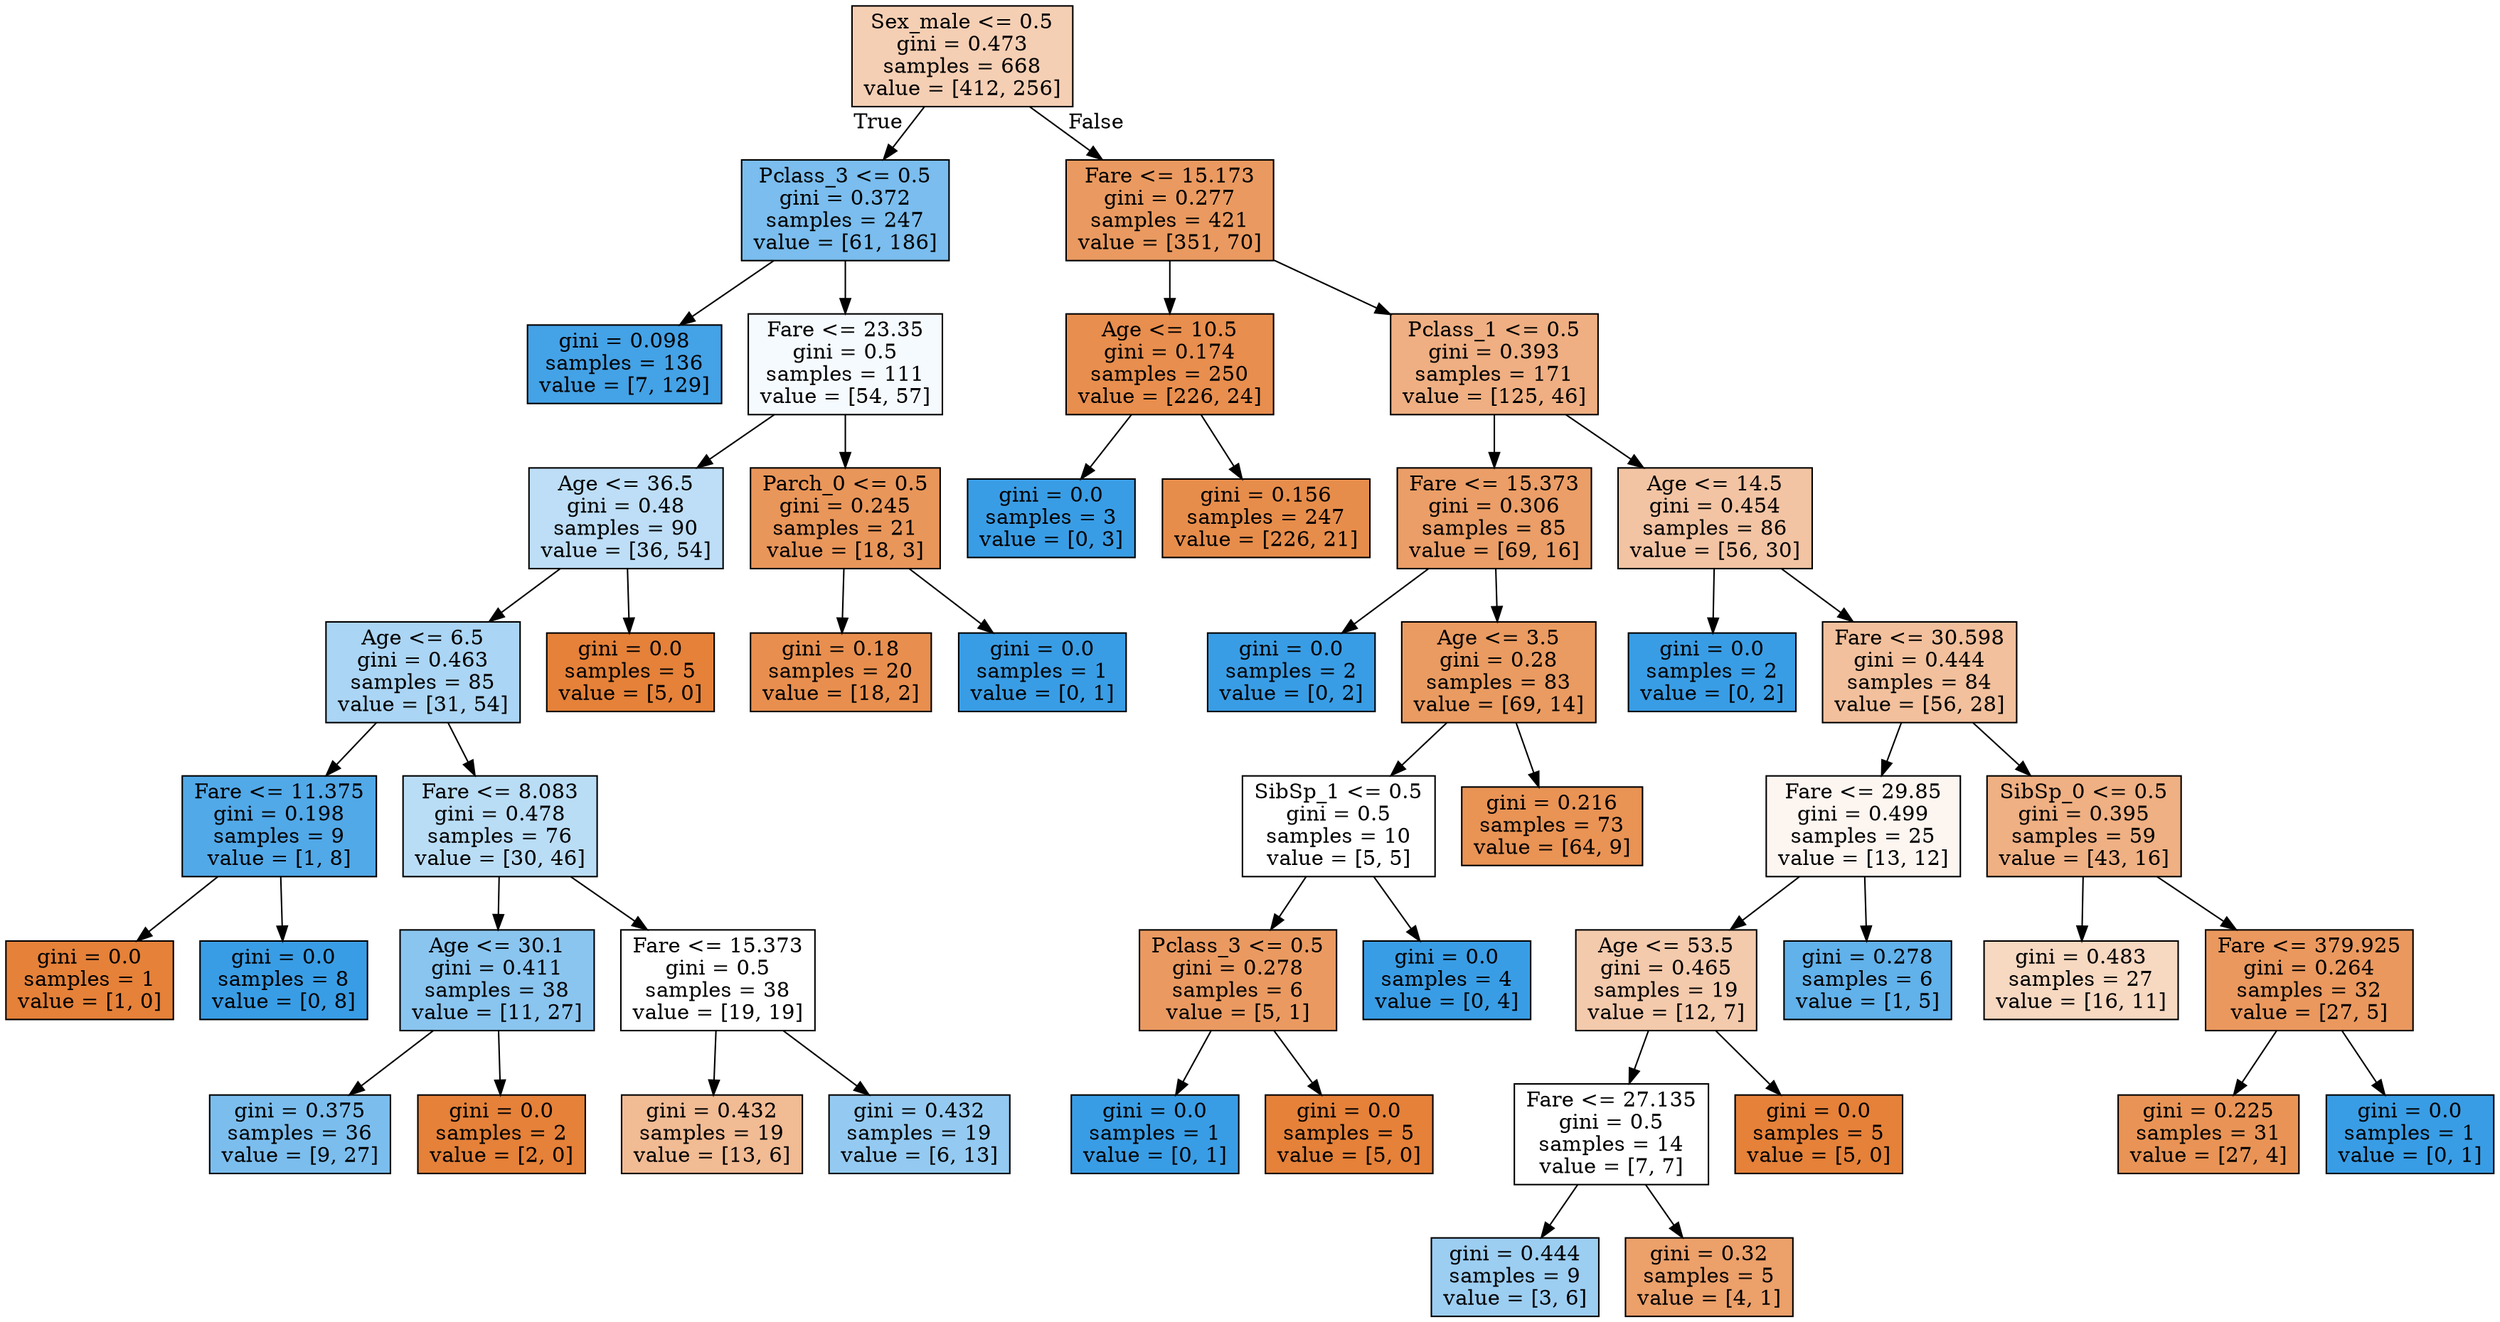 digraph Tree {
node [shape=box, style="filled", color="black"] ;
0 [label="Sex_male <= 0.5\ngini = 0.473\nsamples = 668\nvalue = [412, 256]", fillcolor="#f5cfb4"] ;
1 [label="Pclass_3 <= 0.5\ngini = 0.372\nsamples = 247\nvalue = [61, 186]", fillcolor="#7abdee"] ;
0 -> 1 [labeldistance=2.5, labelangle=45, headlabel="True"] ;
3 [label="gini = 0.098\nsamples = 136\nvalue = [7, 129]", fillcolor="#44a2e6"] ;
1 -> 3 ;
4 [label="Fare <= 23.35\ngini = 0.5\nsamples = 111\nvalue = [54, 57]", fillcolor="#f5fafe"] ;
1 -> 4 ;
5 [label="Age <= 36.5\ngini = 0.48\nsamples = 90\nvalue = [36, 54]", fillcolor="#bddef6"] ;
4 -> 5 ;
11 [label="Age <= 6.5\ngini = 0.463\nsamples = 85\nvalue = [31, 54]", fillcolor="#abd5f4"] ;
5 -> 11 ;
39 [label="Fare <= 11.375\ngini = 0.198\nsamples = 9\nvalue = [1, 8]", fillcolor="#52a9e8"] ;
11 -> 39 ;
41 [label="gini = 0.0\nsamples = 1\nvalue = [1, 0]", fillcolor="#e58139"] ;
39 -> 41 ;
42 [label="gini = 0.0\nsamples = 8\nvalue = [0, 8]", fillcolor="#399de5"] ;
39 -> 42 ;
40 [label="Fare <= 8.083\ngini = 0.478\nsamples = 76\nvalue = [30, 46]", fillcolor="#baddf6"] ;
11 -> 40 ;
43 [label="Age <= 30.1\ngini = 0.411\nsamples = 38\nvalue = [11, 27]", fillcolor="#8ac5f0"] ;
40 -> 43 ;
47 [label="gini = 0.375\nsamples = 36\nvalue = [9, 27]", fillcolor="#7bbeee"] ;
43 -> 47 ;
48 [label="gini = 0.0\nsamples = 2\nvalue = [2, 0]", fillcolor="#e58139"] ;
43 -> 48 ;
44 [label="Fare <= 15.373\ngini = 0.5\nsamples = 38\nvalue = [19, 19]", fillcolor="#ffffff"] ;
40 -> 44 ;
45 [label="gini = 0.432\nsamples = 19\nvalue = [13, 6]", fillcolor="#f1bb94"] ;
44 -> 45 ;
46 [label="gini = 0.432\nsamples = 19\nvalue = [6, 13]", fillcolor="#94caf1"] ;
44 -> 46 ;
12 [label="gini = 0.0\nsamples = 5\nvalue = [5, 0]", fillcolor="#e58139"] ;
5 -> 12 ;
6 [label="Parch_0 <= 0.5\ngini = 0.245\nsamples = 21\nvalue = [18, 3]", fillcolor="#e9965a"] ;
4 -> 6 ;
25 [label="gini = 0.18\nsamples = 20\nvalue = [18, 2]", fillcolor="#e88f4f"] ;
6 -> 25 ;
26 [label="gini = 0.0\nsamples = 1\nvalue = [0, 1]", fillcolor="#399de5"] ;
6 -> 26 ;
2 [label="Fare <= 15.173\ngini = 0.277\nsamples = 421\nvalue = [351, 70]", fillcolor="#ea9a60"] ;
0 -> 2 [labeldistance=2.5, labelangle=-45, headlabel="False"] ;
7 [label="Age <= 10.5\ngini = 0.174\nsamples = 250\nvalue = [226, 24]", fillcolor="#e88e4e"] ;
2 -> 7 ;
9 [label="gini = 0.0\nsamples = 3\nvalue = [0, 3]", fillcolor="#399de5"] ;
7 -> 9 ;
10 [label="gini = 0.156\nsamples = 247\nvalue = [226, 21]", fillcolor="#e78d4b"] ;
7 -> 10 ;
8 [label="Pclass_1 <= 0.5\ngini = 0.393\nsamples = 171\nvalue = [125, 46]", fillcolor="#efaf82"] ;
2 -> 8 ;
13 [label="Fare <= 15.373\ngini = 0.306\nsamples = 85\nvalue = [69, 16]", fillcolor="#eb9e67"] ;
8 -> 13 ;
15 [label="gini = 0.0\nsamples = 2\nvalue = [0, 2]", fillcolor="#399de5"] ;
13 -> 15 ;
16 [label="Age <= 3.5\ngini = 0.28\nsamples = 83\nvalue = [69, 14]", fillcolor="#ea9b61"] ;
13 -> 16 ;
17 [label="SibSp_1 <= 0.5\ngini = 0.5\nsamples = 10\nvalue = [5, 5]", fillcolor="#ffffff"] ;
16 -> 17 ;
19 [label="Pclass_3 <= 0.5\ngini = 0.278\nsamples = 6\nvalue = [5, 1]", fillcolor="#ea9a61"] ;
17 -> 19 ;
23 [label="gini = 0.0\nsamples = 1\nvalue = [0, 1]", fillcolor="#399de5"] ;
19 -> 23 ;
24 [label="gini = 0.0\nsamples = 5\nvalue = [5, 0]", fillcolor="#e58139"] ;
19 -> 24 ;
20 [label="gini = 0.0\nsamples = 4\nvalue = [0, 4]", fillcolor="#399de5"] ;
17 -> 20 ;
18 [label="gini = 0.216\nsamples = 73\nvalue = [64, 9]", fillcolor="#e99355"] ;
16 -> 18 ;
14 [label="Age <= 14.5\ngini = 0.454\nsamples = 86\nvalue = [56, 30]", fillcolor="#f3c4a3"] ;
8 -> 14 ;
21 [label="gini = 0.0\nsamples = 2\nvalue = [0, 2]", fillcolor="#399de5"] ;
14 -> 21 ;
22 [label="Fare <= 30.598\ngini = 0.444\nsamples = 84\nvalue = [56, 28]", fillcolor="#f2c09c"] ;
14 -> 22 ;
27 [label="Fare <= 29.85\ngini = 0.499\nsamples = 25\nvalue = [13, 12]", fillcolor="#fdf5f0"] ;
22 -> 27 ;
29 [label="Age <= 53.5\ngini = 0.465\nsamples = 19\nvalue = [12, 7]", fillcolor="#f4caac"] ;
27 -> 29 ;
33 [label="Fare <= 27.135\ngini = 0.5\nsamples = 14\nvalue = [7, 7]", fillcolor="#ffffff"] ;
29 -> 33 ;
37 [label="gini = 0.444\nsamples = 9\nvalue = [3, 6]", fillcolor="#9ccef2"] ;
33 -> 37 ;
38 [label="gini = 0.32\nsamples = 5\nvalue = [4, 1]", fillcolor="#eca06a"] ;
33 -> 38 ;
34 [label="gini = 0.0\nsamples = 5\nvalue = [5, 0]", fillcolor="#e58139"] ;
29 -> 34 ;
30 [label="gini = 0.278\nsamples = 6\nvalue = [1, 5]", fillcolor="#61b1ea"] ;
27 -> 30 ;
28 [label="SibSp_0 <= 0.5\ngini = 0.395\nsamples = 59\nvalue = [43, 16]", fillcolor="#efb083"] ;
22 -> 28 ;
31 [label="gini = 0.483\nsamples = 27\nvalue = [16, 11]", fillcolor="#f7d8c1"] ;
28 -> 31 ;
32 [label="Fare <= 379.925\ngini = 0.264\nsamples = 32\nvalue = [27, 5]", fillcolor="#ea985e"] ;
28 -> 32 ;
35 [label="gini = 0.225\nsamples = 31\nvalue = [27, 4]", fillcolor="#e99456"] ;
32 -> 35 ;
36 [label="gini = 0.0\nsamples = 1\nvalue = [0, 1]", fillcolor="#399de5"] ;
32 -> 36 ;
}